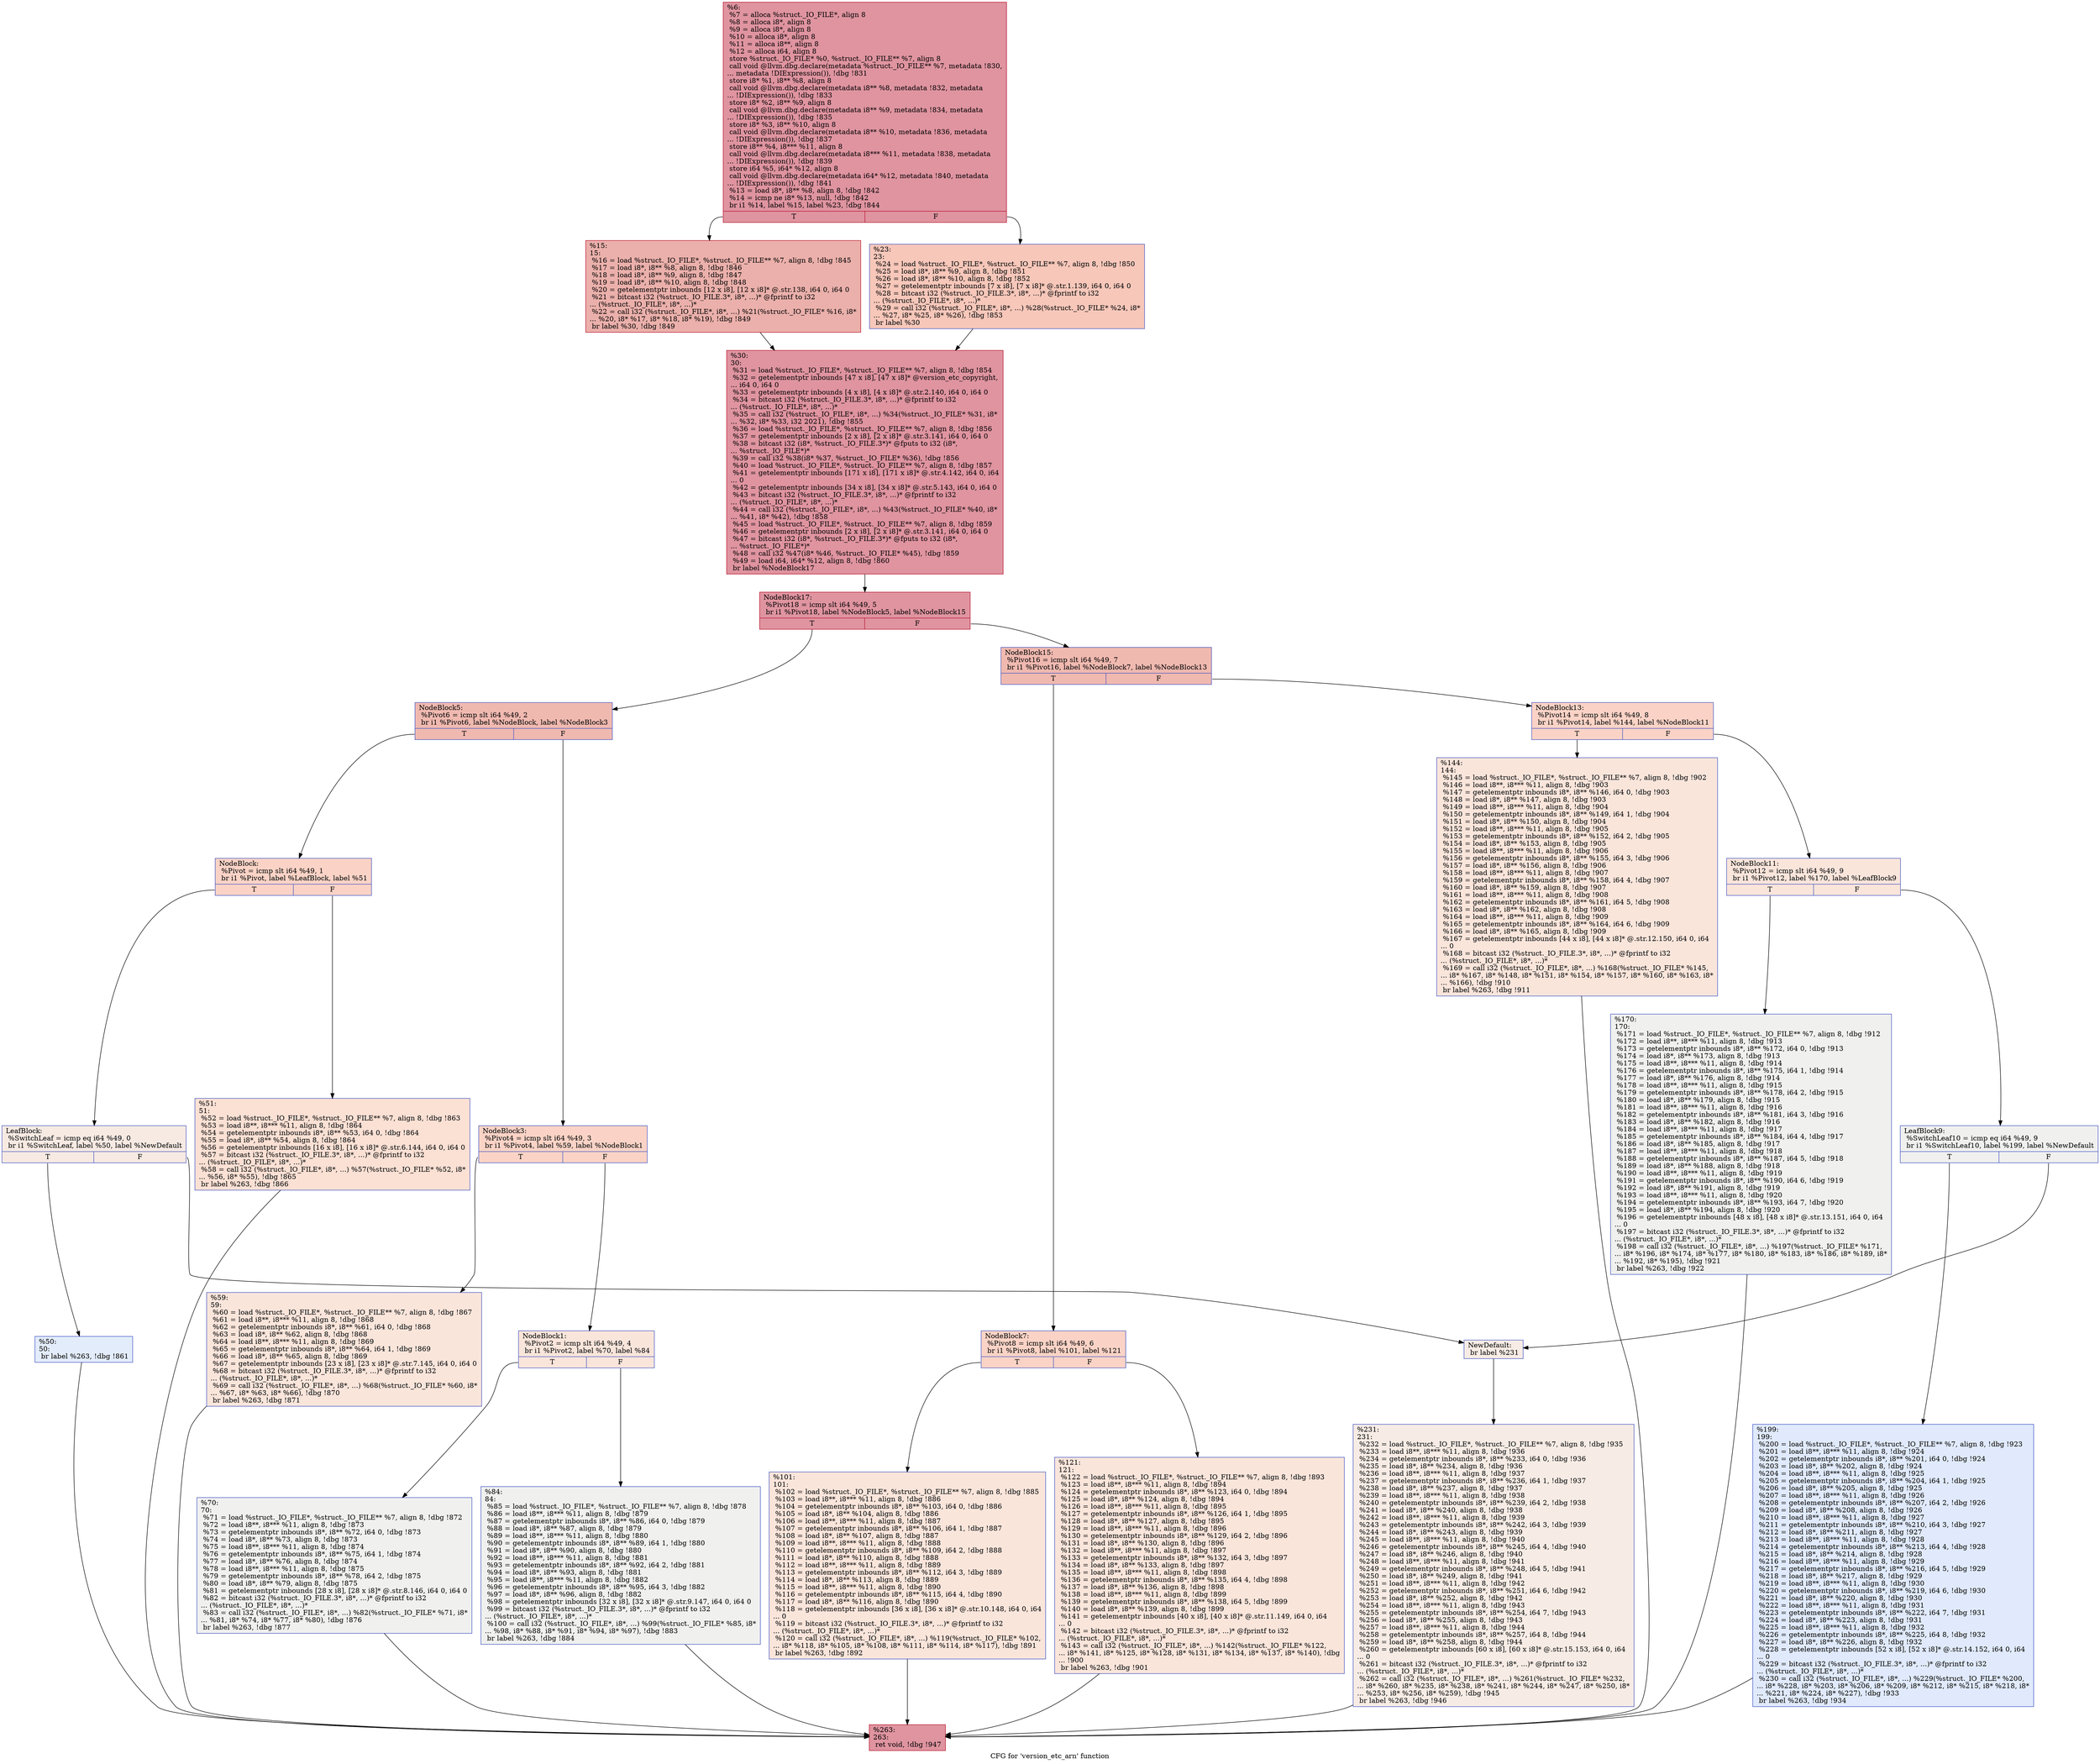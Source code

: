digraph "CFG for 'version_etc_arn' function" {
	label="CFG for 'version_etc_arn' function";

	Node0x2370d00 [shape=record,color="#b70d28ff", style=filled, fillcolor="#b70d2870",label="{%6:\l  %7 = alloca %struct._IO_FILE*, align 8\l  %8 = alloca i8*, align 8\l  %9 = alloca i8*, align 8\l  %10 = alloca i8*, align 8\l  %11 = alloca i8**, align 8\l  %12 = alloca i64, align 8\l  store %struct._IO_FILE* %0, %struct._IO_FILE** %7, align 8\l  call void @llvm.dbg.declare(metadata %struct._IO_FILE** %7, metadata !830,\l... metadata !DIExpression()), !dbg !831\l  store i8* %1, i8** %8, align 8\l  call void @llvm.dbg.declare(metadata i8** %8, metadata !832, metadata\l... !DIExpression()), !dbg !833\l  store i8* %2, i8** %9, align 8\l  call void @llvm.dbg.declare(metadata i8** %9, metadata !834, metadata\l... !DIExpression()), !dbg !835\l  store i8* %3, i8** %10, align 8\l  call void @llvm.dbg.declare(metadata i8** %10, metadata !836, metadata\l... !DIExpression()), !dbg !837\l  store i8** %4, i8*** %11, align 8\l  call void @llvm.dbg.declare(metadata i8*** %11, metadata !838, metadata\l... !DIExpression()), !dbg !839\l  store i64 %5, i64* %12, align 8\l  call void @llvm.dbg.declare(metadata i64* %12, metadata !840, metadata\l... !DIExpression()), !dbg !841\l  %13 = load i8*, i8** %8, align 8, !dbg !842\l  %14 = icmp ne i8* %13, null, !dbg !842\l  br i1 %14, label %15, label %23, !dbg !844\l|{<s0>T|<s1>F}}"];
	Node0x2370d00:s0 -> Node0x2370e50;
	Node0x2370d00:s1 -> Node0x2370ea0;
	Node0x2370e50 [shape=record,color="#b70d28ff", style=filled, fillcolor="#d24b4070",label="{%15:\l15:                                               \l  %16 = load %struct._IO_FILE*, %struct._IO_FILE** %7, align 8, !dbg !845\l  %17 = load i8*, i8** %8, align 8, !dbg !846\l  %18 = load i8*, i8** %9, align 8, !dbg !847\l  %19 = load i8*, i8** %10, align 8, !dbg !848\l  %20 = getelementptr inbounds [12 x i8], [12 x i8]* @.str.138, i64 0, i64 0\l  %21 = bitcast i32 (%struct._IO_FILE.3*, i8*, ...)* @fprintf to i32\l... (%struct._IO_FILE*, i8*, ...)*\l  %22 = call i32 (%struct._IO_FILE*, i8*, ...) %21(%struct._IO_FILE* %16, i8*\l... %20, i8* %17, i8* %18, i8* %19), !dbg !849\l  br label %30, !dbg !849\l}"];
	Node0x2370e50 -> Node0x2370ef0;
	Node0x2370ea0 [shape=record,color="#3d50c3ff", style=filled, fillcolor="#ec7f6370",label="{%23:\l23:                                               \l  %24 = load %struct._IO_FILE*, %struct._IO_FILE** %7, align 8, !dbg !850\l  %25 = load i8*, i8** %9, align 8, !dbg !851\l  %26 = load i8*, i8** %10, align 8, !dbg !852\l  %27 = getelementptr inbounds [7 x i8], [7 x i8]* @.str.1.139, i64 0, i64 0\l  %28 = bitcast i32 (%struct._IO_FILE.3*, i8*, ...)* @fprintf to i32\l... (%struct._IO_FILE*, i8*, ...)*\l  %29 = call i32 (%struct._IO_FILE*, i8*, ...) %28(%struct._IO_FILE* %24, i8*\l... %27, i8* %25, i8* %26), !dbg !853\l  br label %30\l}"];
	Node0x2370ea0 -> Node0x2370ef0;
	Node0x2370ef0 [shape=record,color="#b70d28ff", style=filled, fillcolor="#b70d2870",label="{%30:\l30:                                               \l  %31 = load %struct._IO_FILE*, %struct._IO_FILE** %7, align 8, !dbg !854\l  %32 = getelementptr inbounds [47 x i8], [47 x i8]* @version_etc_copyright,\l... i64 0, i64 0\l  %33 = getelementptr inbounds [4 x i8], [4 x i8]* @.str.2.140, i64 0, i64 0\l  %34 = bitcast i32 (%struct._IO_FILE.3*, i8*, ...)* @fprintf to i32\l... (%struct._IO_FILE*, i8*, ...)*\l  %35 = call i32 (%struct._IO_FILE*, i8*, ...) %34(%struct._IO_FILE* %31, i8*\l... %32, i8* %33, i32 2021), !dbg !855\l  %36 = load %struct._IO_FILE*, %struct._IO_FILE** %7, align 8, !dbg !856\l  %37 = getelementptr inbounds [2 x i8], [2 x i8]* @.str.3.141, i64 0, i64 0\l  %38 = bitcast i32 (i8*, %struct._IO_FILE.3*)* @fputs to i32 (i8*,\l... %struct._IO_FILE*)*\l  %39 = call i32 %38(i8* %37, %struct._IO_FILE* %36), !dbg !856\l  %40 = load %struct._IO_FILE*, %struct._IO_FILE** %7, align 8, !dbg !857\l  %41 = getelementptr inbounds [171 x i8], [171 x i8]* @.str.4.142, i64 0, i64\l... 0\l  %42 = getelementptr inbounds [34 x i8], [34 x i8]* @.str.5.143, i64 0, i64 0\l  %43 = bitcast i32 (%struct._IO_FILE.3*, i8*, ...)* @fprintf to i32\l... (%struct._IO_FILE*, i8*, ...)*\l  %44 = call i32 (%struct._IO_FILE*, i8*, ...) %43(%struct._IO_FILE* %40, i8*\l... %41, i8* %42), !dbg !858\l  %45 = load %struct._IO_FILE*, %struct._IO_FILE** %7, align 8, !dbg !859\l  %46 = getelementptr inbounds [2 x i8], [2 x i8]* @.str.3.141, i64 0, i64 0\l  %47 = bitcast i32 (i8*, %struct._IO_FILE.3*)* @fputs to i32 (i8*,\l... %struct._IO_FILE*)*\l  %48 = call i32 %47(i8* %46, %struct._IO_FILE* %45), !dbg !859\l  %49 = load i64, i64* %12, align 8, !dbg !860\l  br label %NodeBlock17\l}"];
	Node0x2370ef0 -> Node0x2370f40;
	Node0x2370f40 [shape=record,color="#b70d28ff", style=filled, fillcolor="#b70d2870",label="{NodeBlock17:                                      \l  %Pivot18 = icmp slt i64 %49, 5\l  br i1 %Pivot18, label %NodeBlock5, label %NodeBlock15\l|{<s0>T|<s1>F}}"];
	Node0x2370f40:s0 -> Node0x2371120;
	Node0x2370f40:s1 -> Node0x2370f90;
	Node0x2370f90 [shape=record,color="#3d50c3ff", style=filled, fillcolor="#de614d70",label="{NodeBlock15:                                      \l  %Pivot16 = icmp slt i64 %49, 7\l  br i1 %Pivot16, label %NodeBlock7, label %NodeBlock13\l|{<s0>T|<s1>F}}"];
	Node0x2370f90:s0 -> Node0x23710d0;
	Node0x2370f90:s1 -> Node0x2370fe0;
	Node0x2370fe0 [shape=record,color="#3d50c3ff", style=filled, fillcolor="#f59c7d70",label="{NodeBlock13:                                      \l  %Pivot14 = icmp slt i64 %49, 8\l  br i1 %Pivot14, label %144, label %NodeBlock11\l|{<s0>T|<s1>F}}"];
	Node0x2370fe0:s0 -> Node0x23714e0;
	Node0x2370fe0:s1 -> Node0x2371030;
	Node0x2371030 [shape=record,color="#3d50c3ff", style=filled, fillcolor="#f4c5ad70",label="{NodeBlock11:                                      \l  %Pivot12 = icmp slt i64 %49, 9\l  br i1 %Pivot12, label %170, label %LeafBlock9\l|{<s0>T|<s1>F}}"];
	Node0x2371030:s0 -> Node0x2371530;
	Node0x2371030:s1 -> Node0x2371080;
	Node0x2371080 [shape=record,color="#3d50c3ff", style=filled, fillcolor="#dedcdb70",label="{LeafBlock9:                                       \l  %SwitchLeaf10 = icmp eq i64 %49, 9\l  br i1 %SwitchLeaf10, label %199, label %NewDefault\l|{<s0>T|<s1>F}}"];
	Node0x2371080:s0 -> Node0x2371580;
	Node0x2371080:s1 -> Node0x23715d0;
	Node0x23710d0 [shape=record,color="#3d50c3ff", style=filled, fillcolor="#f59c7d70",label="{NodeBlock7:                                       \l  %Pivot8 = icmp slt i64 %49, 6\l  br i1 %Pivot8, label %101, label %121\l|{<s0>T|<s1>F}}"];
	Node0x23710d0:s0 -> Node0x2371440;
	Node0x23710d0:s1 -> Node0x2371490;
	Node0x2371120 [shape=record,color="#3d50c3ff", style=filled, fillcolor="#de614d70",label="{NodeBlock5:                                       \l  %Pivot6 = icmp slt i64 %49, 2\l  br i1 %Pivot6, label %NodeBlock, label %NodeBlock3\l|{<s0>T|<s1>F}}"];
	Node0x2371120:s0 -> Node0x2371210;
	Node0x2371120:s1 -> Node0x2371170;
	Node0x2371170 [shape=record,color="#3d50c3ff", style=filled, fillcolor="#f59c7d70",label="{NodeBlock3:                                       \l  %Pivot4 = icmp slt i64 %49, 3\l  br i1 %Pivot4, label %59, label %NodeBlock1\l|{<s0>T|<s1>F}}"];
	Node0x2371170:s0 -> Node0x2371350;
	Node0x2371170:s1 -> Node0x23711c0;
	Node0x23711c0 [shape=record,color="#3d50c3ff", style=filled, fillcolor="#f4c5ad70",label="{NodeBlock1:                                       \l  %Pivot2 = icmp slt i64 %49, 4\l  br i1 %Pivot2, label %70, label %84\l|{<s0>T|<s1>F}}"];
	Node0x23711c0:s0 -> Node0x23713a0;
	Node0x23711c0:s1 -> Node0x23713f0;
	Node0x2371210 [shape=record,color="#3d50c3ff", style=filled, fillcolor="#f59c7d70",label="{NodeBlock:                                        \l  %Pivot = icmp slt i64 %49, 1\l  br i1 %Pivot, label %LeafBlock, label %51\l|{<s0>T|<s1>F}}"];
	Node0x2371210:s0 -> Node0x2371260;
	Node0x2371210:s1 -> Node0x2371300;
	Node0x2371260 [shape=record,color="#3d50c3ff", style=filled, fillcolor="#eed0c070",label="{LeafBlock:                                        \l  %SwitchLeaf = icmp eq i64 %49, 0\l  br i1 %SwitchLeaf, label %50, label %NewDefault\l|{<s0>T|<s1>F}}"];
	Node0x2371260:s0 -> Node0x23712b0;
	Node0x2371260:s1 -> Node0x23715d0;
	Node0x23712b0 [shape=record,color="#3d50c3ff", style=filled, fillcolor="#bfd3f670",label="{%50:\l50:                                               \l  br label %263, !dbg !861\l}"];
	Node0x23712b0 -> Node0x2371670;
	Node0x2371300 [shape=record,color="#3d50c3ff", style=filled, fillcolor="#f7b99e70",label="{%51:\l51:                                               \l  %52 = load %struct._IO_FILE*, %struct._IO_FILE** %7, align 8, !dbg !863\l  %53 = load i8**, i8*** %11, align 8, !dbg !864\l  %54 = getelementptr inbounds i8*, i8** %53, i64 0, !dbg !864\l  %55 = load i8*, i8** %54, align 8, !dbg !864\l  %56 = getelementptr inbounds [16 x i8], [16 x i8]* @.str.6.144, i64 0, i64 0\l  %57 = bitcast i32 (%struct._IO_FILE.3*, i8*, ...)* @fprintf to i32\l... (%struct._IO_FILE*, i8*, ...)*\l  %58 = call i32 (%struct._IO_FILE*, i8*, ...) %57(%struct._IO_FILE* %52, i8*\l... %56, i8* %55), !dbg !865\l  br label %263, !dbg !866\l}"];
	Node0x2371300 -> Node0x2371670;
	Node0x2371350 [shape=record,color="#3d50c3ff", style=filled, fillcolor="#f4c5ad70",label="{%59:\l59:                                               \l  %60 = load %struct._IO_FILE*, %struct._IO_FILE** %7, align 8, !dbg !867\l  %61 = load i8**, i8*** %11, align 8, !dbg !868\l  %62 = getelementptr inbounds i8*, i8** %61, i64 0, !dbg !868\l  %63 = load i8*, i8** %62, align 8, !dbg !868\l  %64 = load i8**, i8*** %11, align 8, !dbg !869\l  %65 = getelementptr inbounds i8*, i8** %64, i64 1, !dbg !869\l  %66 = load i8*, i8** %65, align 8, !dbg !869\l  %67 = getelementptr inbounds [23 x i8], [23 x i8]* @.str.7.145, i64 0, i64 0\l  %68 = bitcast i32 (%struct._IO_FILE.3*, i8*, ...)* @fprintf to i32\l... (%struct._IO_FILE*, i8*, ...)*\l  %69 = call i32 (%struct._IO_FILE*, i8*, ...) %68(%struct._IO_FILE* %60, i8*\l... %67, i8* %63, i8* %66), !dbg !870\l  br label %263, !dbg !871\l}"];
	Node0x2371350 -> Node0x2371670;
	Node0x23713a0 [shape=record,color="#3d50c3ff", style=filled, fillcolor="#dedcdb70",label="{%70:\l70:                                               \l  %71 = load %struct._IO_FILE*, %struct._IO_FILE** %7, align 8, !dbg !872\l  %72 = load i8**, i8*** %11, align 8, !dbg !873\l  %73 = getelementptr inbounds i8*, i8** %72, i64 0, !dbg !873\l  %74 = load i8*, i8** %73, align 8, !dbg !873\l  %75 = load i8**, i8*** %11, align 8, !dbg !874\l  %76 = getelementptr inbounds i8*, i8** %75, i64 1, !dbg !874\l  %77 = load i8*, i8** %76, align 8, !dbg !874\l  %78 = load i8**, i8*** %11, align 8, !dbg !875\l  %79 = getelementptr inbounds i8*, i8** %78, i64 2, !dbg !875\l  %80 = load i8*, i8** %79, align 8, !dbg !875\l  %81 = getelementptr inbounds [28 x i8], [28 x i8]* @.str.8.146, i64 0, i64 0\l  %82 = bitcast i32 (%struct._IO_FILE.3*, i8*, ...)* @fprintf to i32\l... (%struct._IO_FILE*, i8*, ...)*\l  %83 = call i32 (%struct._IO_FILE*, i8*, ...) %82(%struct._IO_FILE* %71, i8*\l... %81, i8* %74, i8* %77, i8* %80), !dbg !876\l  br label %263, !dbg !877\l}"];
	Node0x23713a0 -> Node0x2371670;
	Node0x23713f0 [shape=record,color="#3d50c3ff", style=filled, fillcolor="#dedcdb70",label="{%84:\l84:                                               \l  %85 = load %struct._IO_FILE*, %struct._IO_FILE** %7, align 8, !dbg !878\l  %86 = load i8**, i8*** %11, align 8, !dbg !879\l  %87 = getelementptr inbounds i8*, i8** %86, i64 0, !dbg !879\l  %88 = load i8*, i8** %87, align 8, !dbg !879\l  %89 = load i8**, i8*** %11, align 8, !dbg !880\l  %90 = getelementptr inbounds i8*, i8** %89, i64 1, !dbg !880\l  %91 = load i8*, i8** %90, align 8, !dbg !880\l  %92 = load i8**, i8*** %11, align 8, !dbg !881\l  %93 = getelementptr inbounds i8*, i8** %92, i64 2, !dbg !881\l  %94 = load i8*, i8** %93, align 8, !dbg !881\l  %95 = load i8**, i8*** %11, align 8, !dbg !882\l  %96 = getelementptr inbounds i8*, i8** %95, i64 3, !dbg !882\l  %97 = load i8*, i8** %96, align 8, !dbg !882\l  %98 = getelementptr inbounds [32 x i8], [32 x i8]* @.str.9.147, i64 0, i64 0\l  %99 = bitcast i32 (%struct._IO_FILE.3*, i8*, ...)* @fprintf to i32\l... (%struct._IO_FILE*, i8*, ...)*\l  %100 = call i32 (%struct._IO_FILE*, i8*, ...) %99(%struct._IO_FILE* %85, i8*\l... %98, i8* %88, i8* %91, i8* %94, i8* %97), !dbg !883\l  br label %263, !dbg !884\l}"];
	Node0x23713f0 -> Node0x2371670;
	Node0x2371440 [shape=record,color="#3d50c3ff", style=filled, fillcolor="#f4c5ad70",label="{%101:\l101:                                              \l  %102 = load %struct._IO_FILE*, %struct._IO_FILE** %7, align 8, !dbg !885\l  %103 = load i8**, i8*** %11, align 8, !dbg !886\l  %104 = getelementptr inbounds i8*, i8** %103, i64 0, !dbg !886\l  %105 = load i8*, i8** %104, align 8, !dbg !886\l  %106 = load i8**, i8*** %11, align 8, !dbg !887\l  %107 = getelementptr inbounds i8*, i8** %106, i64 1, !dbg !887\l  %108 = load i8*, i8** %107, align 8, !dbg !887\l  %109 = load i8**, i8*** %11, align 8, !dbg !888\l  %110 = getelementptr inbounds i8*, i8** %109, i64 2, !dbg !888\l  %111 = load i8*, i8** %110, align 8, !dbg !888\l  %112 = load i8**, i8*** %11, align 8, !dbg !889\l  %113 = getelementptr inbounds i8*, i8** %112, i64 3, !dbg !889\l  %114 = load i8*, i8** %113, align 8, !dbg !889\l  %115 = load i8**, i8*** %11, align 8, !dbg !890\l  %116 = getelementptr inbounds i8*, i8** %115, i64 4, !dbg !890\l  %117 = load i8*, i8** %116, align 8, !dbg !890\l  %118 = getelementptr inbounds [36 x i8], [36 x i8]* @.str.10.148, i64 0, i64\l... 0\l  %119 = bitcast i32 (%struct._IO_FILE.3*, i8*, ...)* @fprintf to i32\l... (%struct._IO_FILE*, i8*, ...)*\l  %120 = call i32 (%struct._IO_FILE*, i8*, ...) %119(%struct._IO_FILE* %102,\l... i8* %118, i8* %105, i8* %108, i8* %111, i8* %114, i8* %117), !dbg !891\l  br label %263, !dbg !892\l}"];
	Node0x2371440 -> Node0x2371670;
	Node0x2371490 [shape=record,color="#3d50c3ff", style=filled, fillcolor="#f4c5ad70",label="{%121:\l121:                                              \l  %122 = load %struct._IO_FILE*, %struct._IO_FILE** %7, align 8, !dbg !893\l  %123 = load i8**, i8*** %11, align 8, !dbg !894\l  %124 = getelementptr inbounds i8*, i8** %123, i64 0, !dbg !894\l  %125 = load i8*, i8** %124, align 8, !dbg !894\l  %126 = load i8**, i8*** %11, align 8, !dbg !895\l  %127 = getelementptr inbounds i8*, i8** %126, i64 1, !dbg !895\l  %128 = load i8*, i8** %127, align 8, !dbg !895\l  %129 = load i8**, i8*** %11, align 8, !dbg !896\l  %130 = getelementptr inbounds i8*, i8** %129, i64 2, !dbg !896\l  %131 = load i8*, i8** %130, align 8, !dbg !896\l  %132 = load i8**, i8*** %11, align 8, !dbg !897\l  %133 = getelementptr inbounds i8*, i8** %132, i64 3, !dbg !897\l  %134 = load i8*, i8** %133, align 8, !dbg !897\l  %135 = load i8**, i8*** %11, align 8, !dbg !898\l  %136 = getelementptr inbounds i8*, i8** %135, i64 4, !dbg !898\l  %137 = load i8*, i8** %136, align 8, !dbg !898\l  %138 = load i8**, i8*** %11, align 8, !dbg !899\l  %139 = getelementptr inbounds i8*, i8** %138, i64 5, !dbg !899\l  %140 = load i8*, i8** %139, align 8, !dbg !899\l  %141 = getelementptr inbounds [40 x i8], [40 x i8]* @.str.11.149, i64 0, i64\l... 0\l  %142 = bitcast i32 (%struct._IO_FILE.3*, i8*, ...)* @fprintf to i32\l... (%struct._IO_FILE*, i8*, ...)*\l  %143 = call i32 (%struct._IO_FILE*, i8*, ...) %142(%struct._IO_FILE* %122,\l... i8* %141, i8* %125, i8* %128, i8* %131, i8* %134, i8* %137, i8* %140), !dbg\l... !900\l  br label %263, !dbg !901\l}"];
	Node0x2371490 -> Node0x2371670;
	Node0x23714e0 [shape=record,color="#3d50c3ff", style=filled, fillcolor="#f4c5ad70",label="{%144:\l144:                                              \l  %145 = load %struct._IO_FILE*, %struct._IO_FILE** %7, align 8, !dbg !902\l  %146 = load i8**, i8*** %11, align 8, !dbg !903\l  %147 = getelementptr inbounds i8*, i8** %146, i64 0, !dbg !903\l  %148 = load i8*, i8** %147, align 8, !dbg !903\l  %149 = load i8**, i8*** %11, align 8, !dbg !904\l  %150 = getelementptr inbounds i8*, i8** %149, i64 1, !dbg !904\l  %151 = load i8*, i8** %150, align 8, !dbg !904\l  %152 = load i8**, i8*** %11, align 8, !dbg !905\l  %153 = getelementptr inbounds i8*, i8** %152, i64 2, !dbg !905\l  %154 = load i8*, i8** %153, align 8, !dbg !905\l  %155 = load i8**, i8*** %11, align 8, !dbg !906\l  %156 = getelementptr inbounds i8*, i8** %155, i64 3, !dbg !906\l  %157 = load i8*, i8** %156, align 8, !dbg !906\l  %158 = load i8**, i8*** %11, align 8, !dbg !907\l  %159 = getelementptr inbounds i8*, i8** %158, i64 4, !dbg !907\l  %160 = load i8*, i8** %159, align 8, !dbg !907\l  %161 = load i8**, i8*** %11, align 8, !dbg !908\l  %162 = getelementptr inbounds i8*, i8** %161, i64 5, !dbg !908\l  %163 = load i8*, i8** %162, align 8, !dbg !908\l  %164 = load i8**, i8*** %11, align 8, !dbg !909\l  %165 = getelementptr inbounds i8*, i8** %164, i64 6, !dbg !909\l  %166 = load i8*, i8** %165, align 8, !dbg !909\l  %167 = getelementptr inbounds [44 x i8], [44 x i8]* @.str.12.150, i64 0, i64\l... 0\l  %168 = bitcast i32 (%struct._IO_FILE.3*, i8*, ...)* @fprintf to i32\l... (%struct._IO_FILE*, i8*, ...)*\l  %169 = call i32 (%struct._IO_FILE*, i8*, ...) %168(%struct._IO_FILE* %145,\l... i8* %167, i8* %148, i8* %151, i8* %154, i8* %157, i8* %160, i8* %163, i8*\l... %166), !dbg !910\l  br label %263, !dbg !911\l}"];
	Node0x23714e0 -> Node0x2371670;
	Node0x2371530 [shape=record,color="#3d50c3ff", style=filled, fillcolor="#dedcdb70",label="{%170:\l170:                                              \l  %171 = load %struct._IO_FILE*, %struct._IO_FILE** %7, align 8, !dbg !912\l  %172 = load i8**, i8*** %11, align 8, !dbg !913\l  %173 = getelementptr inbounds i8*, i8** %172, i64 0, !dbg !913\l  %174 = load i8*, i8** %173, align 8, !dbg !913\l  %175 = load i8**, i8*** %11, align 8, !dbg !914\l  %176 = getelementptr inbounds i8*, i8** %175, i64 1, !dbg !914\l  %177 = load i8*, i8** %176, align 8, !dbg !914\l  %178 = load i8**, i8*** %11, align 8, !dbg !915\l  %179 = getelementptr inbounds i8*, i8** %178, i64 2, !dbg !915\l  %180 = load i8*, i8** %179, align 8, !dbg !915\l  %181 = load i8**, i8*** %11, align 8, !dbg !916\l  %182 = getelementptr inbounds i8*, i8** %181, i64 3, !dbg !916\l  %183 = load i8*, i8** %182, align 8, !dbg !916\l  %184 = load i8**, i8*** %11, align 8, !dbg !917\l  %185 = getelementptr inbounds i8*, i8** %184, i64 4, !dbg !917\l  %186 = load i8*, i8** %185, align 8, !dbg !917\l  %187 = load i8**, i8*** %11, align 8, !dbg !918\l  %188 = getelementptr inbounds i8*, i8** %187, i64 5, !dbg !918\l  %189 = load i8*, i8** %188, align 8, !dbg !918\l  %190 = load i8**, i8*** %11, align 8, !dbg !919\l  %191 = getelementptr inbounds i8*, i8** %190, i64 6, !dbg !919\l  %192 = load i8*, i8** %191, align 8, !dbg !919\l  %193 = load i8**, i8*** %11, align 8, !dbg !920\l  %194 = getelementptr inbounds i8*, i8** %193, i64 7, !dbg !920\l  %195 = load i8*, i8** %194, align 8, !dbg !920\l  %196 = getelementptr inbounds [48 x i8], [48 x i8]* @.str.13.151, i64 0, i64\l... 0\l  %197 = bitcast i32 (%struct._IO_FILE.3*, i8*, ...)* @fprintf to i32\l... (%struct._IO_FILE*, i8*, ...)*\l  %198 = call i32 (%struct._IO_FILE*, i8*, ...) %197(%struct._IO_FILE* %171,\l... i8* %196, i8* %174, i8* %177, i8* %180, i8* %183, i8* %186, i8* %189, i8*\l... %192, i8* %195), !dbg !921\l  br label %263, !dbg !922\l}"];
	Node0x2371530 -> Node0x2371670;
	Node0x2371580 [shape=record,color="#3d50c3ff", style=filled, fillcolor="#b9d0f970",label="{%199:\l199:                                              \l  %200 = load %struct._IO_FILE*, %struct._IO_FILE** %7, align 8, !dbg !923\l  %201 = load i8**, i8*** %11, align 8, !dbg !924\l  %202 = getelementptr inbounds i8*, i8** %201, i64 0, !dbg !924\l  %203 = load i8*, i8** %202, align 8, !dbg !924\l  %204 = load i8**, i8*** %11, align 8, !dbg !925\l  %205 = getelementptr inbounds i8*, i8** %204, i64 1, !dbg !925\l  %206 = load i8*, i8** %205, align 8, !dbg !925\l  %207 = load i8**, i8*** %11, align 8, !dbg !926\l  %208 = getelementptr inbounds i8*, i8** %207, i64 2, !dbg !926\l  %209 = load i8*, i8** %208, align 8, !dbg !926\l  %210 = load i8**, i8*** %11, align 8, !dbg !927\l  %211 = getelementptr inbounds i8*, i8** %210, i64 3, !dbg !927\l  %212 = load i8*, i8** %211, align 8, !dbg !927\l  %213 = load i8**, i8*** %11, align 8, !dbg !928\l  %214 = getelementptr inbounds i8*, i8** %213, i64 4, !dbg !928\l  %215 = load i8*, i8** %214, align 8, !dbg !928\l  %216 = load i8**, i8*** %11, align 8, !dbg !929\l  %217 = getelementptr inbounds i8*, i8** %216, i64 5, !dbg !929\l  %218 = load i8*, i8** %217, align 8, !dbg !929\l  %219 = load i8**, i8*** %11, align 8, !dbg !930\l  %220 = getelementptr inbounds i8*, i8** %219, i64 6, !dbg !930\l  %221 = load i8*, i8** %220, align 8, !dbg !930\l  %222 = load i8**, i8*** %11, align 8, !dbg !931\l  %223 = getelementptr inbounds i8*, i8** %222, i64 7, !dbg !931\l  %224 = load i8*, i8** %223, align 8, !dbg !931\l  %225 = load i8**, i8*** %11, align 8, !dbg !932\l  %226 = getelementptr inbounds i8*, i8** %225, i64 8, !dbg !932\l  %227 = load i8*, i8** %226, align 8, !dbg !932\l  %228 = getelementptr inbounds [52 x i8], [52 x i8]* @.str.14.152, i64 0, i64\l... 0\l  %229 = bitcast i32 (%struct._IO_FILE.3*, i8*, ...)* @fprintf to i32\l... (%struct._IO_FILE*, i8*, ...)*\l  %230 = call i32 (%struct._IO_FILE*, i8*, ...) %229(%struct._IO_FILE* %200,\l... i8* %228, i8* %203, i8* %206, i8* %209, i8* %212, i8* %215, i8* %218, i8*\l... %221, i8* %224, i8* %227), !dbg !933\l  br label %263, !dbg !934\l}"];
	Node0x2371580 -> Node0x2371670;
	Node0x23715d0 [shape=record,color="#3d50c3ff", style=filled, fillcolor="#ecd3c570",label="{NewDefault:                                       \l  br label %231\l}"];
	Node0x23715d0 -> Node0x2371620;
	Node0x2371620 [shape=record,color="#3d50c3ff", style=filled, fillcolor="#ecd3c570",label="{%231:\l231:                                              \l  %232 = load %struct._IO_FILE*, %struct._IO_FILE** %7, align 8, !dbg !935\l  %233 = load i8**, i8*** %11, align 8, !dbg !936\l  %234 = getelementptr inbounds i8*, i8** %233, i64 0, !dbg !936\l  %235 = load i8*, i8** %234, align 8, !dbg !936\l  %236 = load i8**, i8*** %11, align 8, !dbg !937\l  %237 = getelementptr inbounds i8*, i8** %236, i64 1, !dbg !937\l  %238 = load i8*, i8** %237, align 8, !dbg !937\l  %239 = load i8**, i8*** %11, align 8, !dbg !938\l  %240 = getelementptr inbounds i8*, i8** %239, i64 2, !dbg !938\l  %241 = load i8*, i8** %240, align 8, !dbg !938\l  %242 = load i8**, i8*** %11, align 8, !dbg !939\l  %243 = getelementptr inbounds i8*, i8** %242, i64 3, !dbg !939\l  %244 = load i8*, i8** %243, align 8, !dbg !939\l  %245 = load i8**, i8*** %11, align 8, !dbg !940\l  %246 = getelementptr inbounds i8*, i8** %245, i64 4, !dbg !940\l  %247 = load i8*, i8** %246, align 8, !dbg !940\l  %248 = load i8**, i8*** %11, align 8, !dbg !941\l  %249 = getelementptr inbounds i8*, i8** %248, i64 5, !dbg !941\l  %250 = load i8*, i8** %249, align 8, !dbg !941\l  %251 = load i8**, i8*** %11, align 8, !dbg !942\l  %252 = getelementptr inbounds i8*, i8** %251, i64 6, !dbg !942\l  %253 = load i8*, i8** %252, align 8, !dbg !942\l  %254 = load i8**, i8*** %11, align 8, !dbg !943\l  %255 = getelementptr inbounds i8*, i8** %254, i64 7, !dbg !943\l  %256 = load i8*, i8** %255, align 8, !dbg !943\l  %257 = load i8**, i8*** %11, align 8, !dbg !944\l  %258 = getelementptr inbounds i8*, i8** %257, i64 8, !dbg !944\l  %259 = load i8*, i8** %258, align 8, !dbg !944\l  %260 = getelementptr inbounds [60 x i8], [60 x i8]* @.str.15.153, i64 0, i64\l... 0\l  %261 = bitcast i32 (%struct._IO_FILE.3*, i8*, ...)* @fprintf to i32\l... (%struct._IO_FILE*, i8*, ...)*\l  %262 = call i32 (%struct._IO_FILE*, i8*, ...) %261(%struct._IO_FILE* %232,\l... i8* %260, i8* %235, i8* %238, i8* %241, i8* %244, i8* %247, i8* %250, i8*\l... %253, i8* %256, i8* %259), !dbg !945\l  br label %263, !dbg !946\l}"];
	Node0x2371620 -> Node0x2371670;
	Node0x2371670 [shape=record,color="#b70d28ff", style=filled, fillcolor="#b70d2870",label="{%263:\l263:                                              \l  ret void, !dbg !947\l}"];
}
